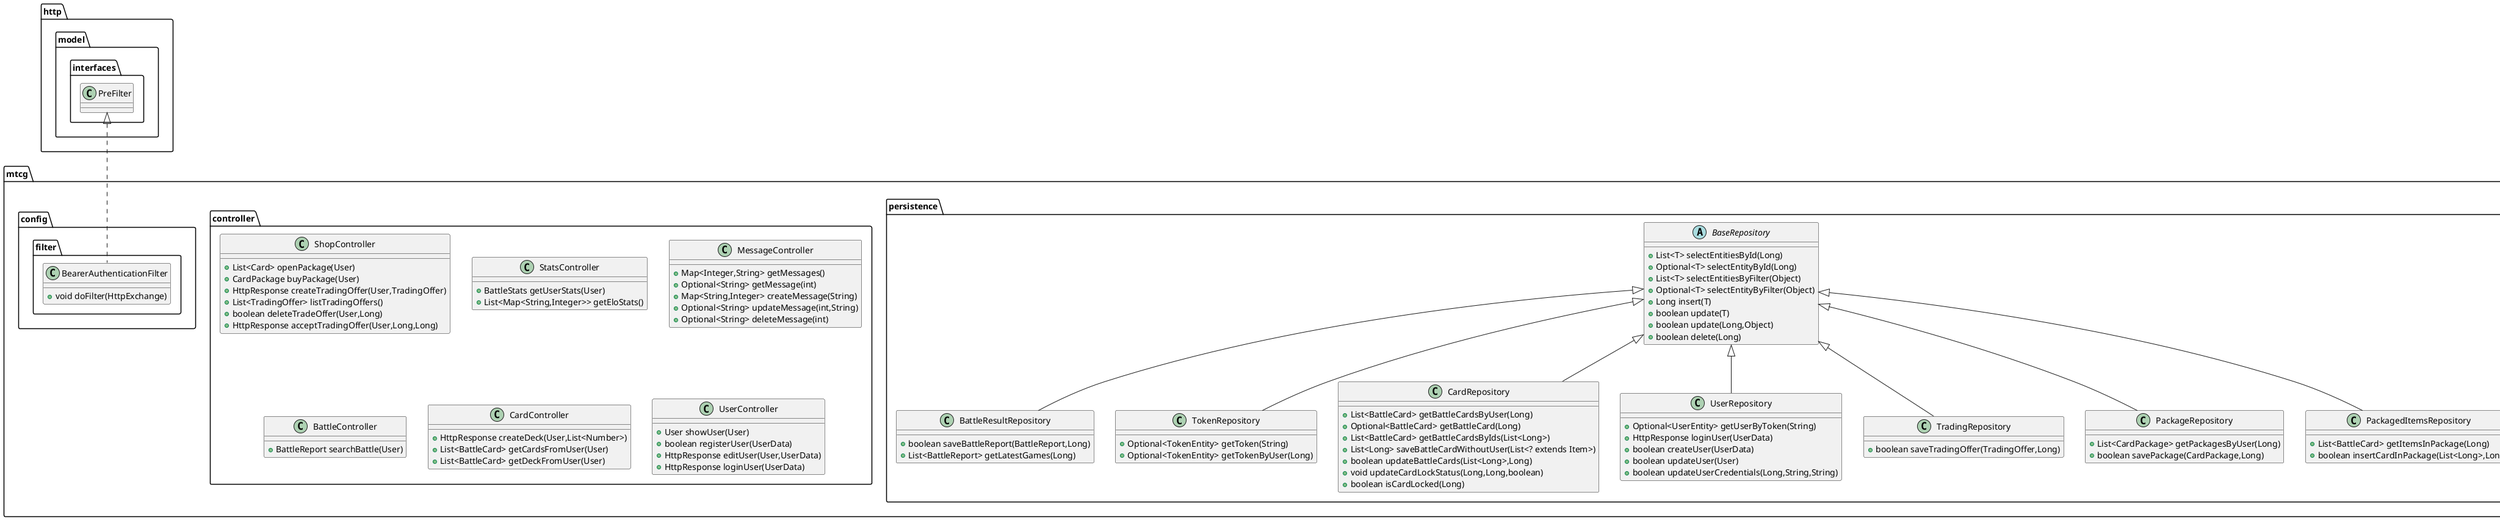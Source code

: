 @startuml
class mtcg.service.battle.BattleService {
+ void registerBattleId(String,User)
+ void initBattle(String,User)
+ BattleStatus getBattleStatus(String)
+ BattleReport getBattleReport(String,String)
}
class mtcg.persistence.BattleResultRepository {
+ boolean saveBattleReport(BattleReport,Long)
+ List<BattleReport> getLatestGames(Long)
}
class mtcg.persistence.TokenRepository {
+ Optional<TokenEntity> getToken(String)
+ Optional<TokenEntity> getTokenByUser(Long)
}
class mtcg.service.battle.MatchmakingService {
+ BattleReport searchBattle(User)
}
class mtcg.service.UserService {
+ Optional<Authentication> authenticateUser(String)
+ boolean registerUser(UserData)
+ HttpResponse editUser(User,UserData)
+ HttpResponse loginUser(UserData)
}
class mtcg.service.TradeService {
+ boolean createTradeOffer(User,TradingOffer)
+ boolean acceptTradeOffer(User,BattleCard,Long)
+ List<TradingOffer> getAllTradingOffers()
+ boolean deleteTradeOffer(User,Long)
}
class mtcg.controller.ShopController {
+ List<Card> openPackage(User)
+ CardPackage buyPackage(User)
+ HttpResponse createTradingOffer(User,TradingOffer)
+ List<TradingOffer> listTradingOffers()
+ boolean deleteTradeOffer(User,Long)
+ HttpResponse acceptTradingOffer(User,Long,Long)
}
class mtcg.controller.StatsController {
+ BattleStats getUserStats(User)
+ List<Map<String,Integer>> getEloStats()
}
class mtcg.service.card.CardRules {
+ {static} RuleResult checkRulesMonsterVsMonster(MonsterCard,MonsterCard)
+ {static} RuleResult checkRulesMonsterVsSpell(MonsterCard,SpellCardAttacking,boolean)
}
class mtcg.controller.MessageController {
+ Map<Integer,String> getMessages()
+ Optional<String> getMessage(int)
+ Map<String,Integer> createMessage(String)
+ Optional<String> updateMessage(int,String)
+ Optional<String> deleteMessage(int)
}
class mtcg.service.StatsService {
+ BattleStats getUserStats(User)
+ List<Map<String,Integer>> getEloStats()
}
abstract class mtcg.persistence.BaseRepository {
+ List<T> selectEntitiesById(Long)
+ Optional<T> selectEntityById(Long)
+ List<T> selectEntitiesByFilter(Object)
+ Optional<T> selectEntityByFilter(Object)
+ Long insert(T)
+ boolean update(T)
+ boolean update(Long,Object)
+ boolean delete(Long)
}
class mtcg.service.MessageService {
+ Optional<String> getMessage(int)
+ int createMessage(String)
+ Optional<String> updateMessage(int,String)
+ Optional<String> deleteMessage(int)
}
class mtcg.controller.BattleController {
+ BattleReport searchBattle(User)
}
class mtcg.persistence.CardRepository {
+ List<BattleCard> getBattleCardsByUser(Long)
+ Optional<BattleCard> getBattleCard(Long)
+ List<BattleCard> getBattleCardsByIds(List<Long>)
+ List<Long> saveBattleCardWithoutUser(List<? extends Item>)
+ boolean updateBattleCards(List<Long>,Long)
+ void updateCardLockStatus(Long,Long,boolean)
+ boolean isCardLocked(Long)
}
class mtcg.persistence.UserRepository {
+ Optional<UserEntity> getUserByToken(String)
+ HttpResponse loginUser(UserData)
+ boolean createUser(UserData)
+ boolean updateUser(User)
+ boolean updateUserCredentials(Long,String,String)
}
class mtcg.persistence.TradingRepository {
+ boolean saveTradingOffer(TradingOffer,Long)
}
class mtcg.service.ItemService {
+ List<Item> getInventoryByUser(Long)
+ List<BattleCard> getDeck(List<Long>,List<Item>)
+ boolean createDeck(User,List<Number>)
+ List<Card> openPackage(User)
+ CardPackage buyPackage(User)
}
class mtcg.persistence.PackageRepository {
+ List<CardPackage> getPackagesByUser(Long)
+ boolean savePackage(CardPackage,Long)
}
class mtcg.controller.CardController {
+ HttpResponse createDeck(User,List<Number>)
+ List<BattleCard> getCardsFromUser(User)
+ List<BattleCard> getDeckFromUser(User)
}
class mtcg.persistence.PackagedItemsRepository {
+ List<BattleCard> getItemsInPackage(Long)
+ boolean insertCardInPackage(List<Long>,Long)
}
class mtcg.config.filter.BearerAuthenticationFilter {
+ void doFilter(HttpExchange)
}
class mtcg.controller.UserController {
+ User showUser(User)
+ boolean registerUser(UserData)
+ HttpResponse editUser(User,UserData)
+ HttpResponse loginUser(UserData)
}
class mtcg.service.card.CardGenerator {
+ MonsterCard generateMonsterCard()
+ SpellCardAttacking generateSpellCardAttacking()
+ CardPackage generateCardPackage(int)
}


mtcg.persistence.BaseRepository <|-- mtcg.persistence.BattleResultRepository
mtcg.persistence.BaseRepository <|-- mtcg.persistence.TokenRepository
mtcg.persistence.BaseRepository <|-- mtcg.persistence.CardRepository
mtcg.persistence.BaseRepository <|-- mtcg.persistence.UserRepository
mtcg.persistence.BaseRepository <|-- mtcg.persistence.TradingRepository
mtcg.persistence.BaseRepository <|-- mtcg.persistence.PackageRepository
mtcg.persistence.BaseRepository <|-- mtcg.persistence.PackagedItemsRepository
http.model.interfaces.PreFilter <|.. mtcg.config.filter.BearerAuthenticationFilter
@enduml